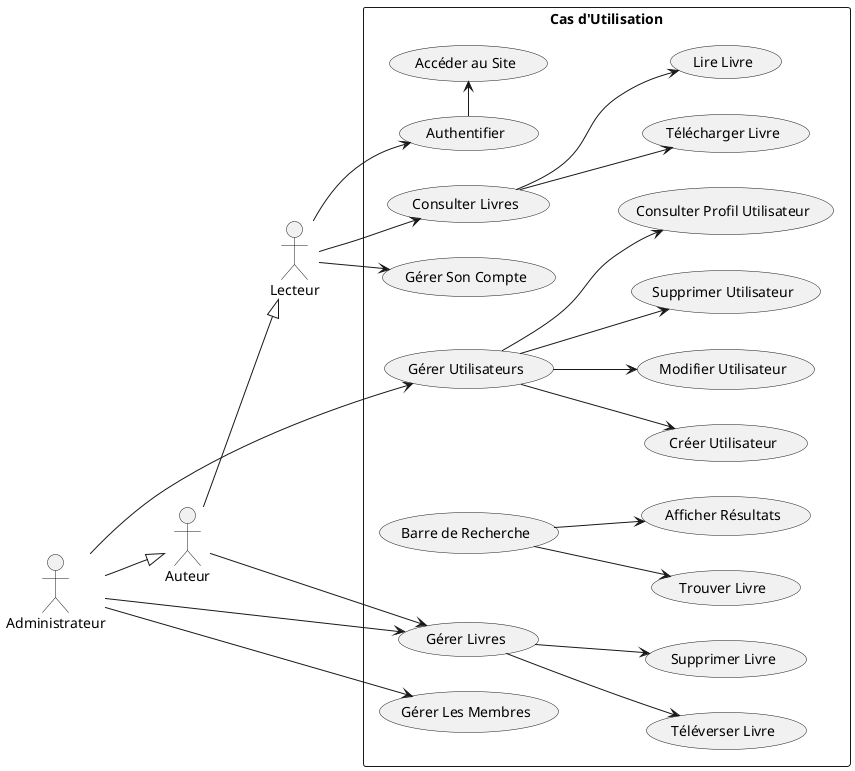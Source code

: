 @startuml
skinparam actorStyle actor
left to right direction
actor Auteur as Auteur
actor Lecteur as Lecteur
actor Administrateur as Admin

rectangle "Cas d'Utilisation" {
  (Authentifier)
  (Gérer Utilisateurs)
  (Gérer Livres)
  (Consulter Livres)
  (Barre de Recherche)
  (Gérer Son Compte)
  (Gérer Les Membres)


Lecteur --> (Authentifier)
Lecteur --> (Consulter Livres)
Lecteur --> (Gérer Son Compte)

/' Auteur --> (Authentifier)  
Auteur --> (Consulter Livres)
Auteur --> (Gérer Son Compte) '/
Auteur --> (Gérer Livres)
Auteur -down-|> Lecteur

/' Admin --> (Authentifier)
Admin --> (Consulter Livres)
Admin --> (Gérer Son Compte) '/

Admin --> (Gérer Utilisateurs)
Admin --> (Gérer Livres)
Admin --> (Gérer Les Membres)

Admin -down-|> Auteur 

(Authentifier) -> (Accéder au Site)
/'(Authentifier) .>(Consulter Livres)
(Authentifier) .> (Gérer Son Compte)
(Authentifier) .> (Gérer Livres)
(Authentifier) .> (Gérer Utilisateurs) '/

/'(Authentifier) --> (Accès Non Autorisé) '/
(Gérer Utilisateurs) --> (Créer Utilisateur)
(Gérer Utilisateurs) --> (Modifier Utilisateur)
(Gérer Utilisateurs) --> (Supprimer Utilisateur)
(Gérer Utilisateurs) --> (Consulter Profil Utilisateur)
(Consulter Livres) --> (Télécharger Livre)
(Consulter Livres) --> (Lire Livre)
(Gérer Livres) --> (Téléverser Livre)
(Gérer Livres) --> (Supprimer Livre)
(Barre de Recherche) --> (Trouver Livre)
(Barre de Recherche) --> (Afficher Résultats)

}

@enduml

